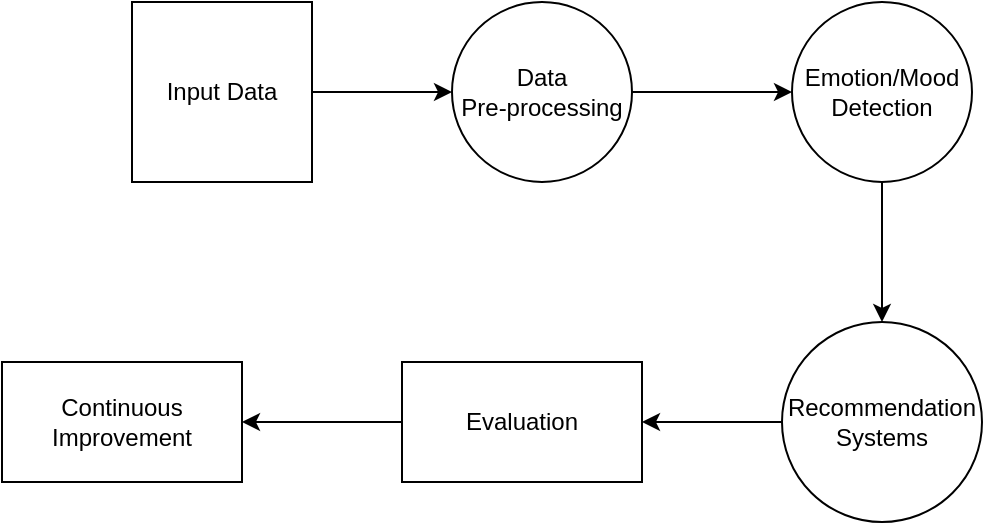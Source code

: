 <mxfile version="20.8.1" type="github">
  <diagram name="Page-1" id="c7558073-3199-34d8-9f00-42111426c3f3">
    <mxGraphModel dx="993" dy="1750" grid="1" gridSize="10" guides="1" tooltips="1" connect="1" arrows="1" fold="1" page="1" pageScale="1" pageWidth="826" pageHeight="1169" background="none" math="0" shadow="0">
      <root>
        <mxCell id="0" />
        <mxCell id="1" parent="0" />
        <mxCell id="yR9kll7ob9uXELskLd4u-98" value="" style="edgeStyle=orthogonalEdgeStyle;rounded=0;orthogonalLoop=1;jettySize=auto;html=1;" edge="1" parent="1" source="yR9kll7ob9uXELskLd4u-96" target="yR9kll7ob9uXELskLd4u-97">
          <mxGeometry relative="1" as="geometry" />
        </mxCell>
        <mxCell id="yR9kll7ob9uXELskLd4u-96" value="Input Data" style="whiteSpace=wrap;html=1;aspect=fixed;" vertex="1" parent="1">
          <mxGeometry x="90" y="-500" width="90" height="90" as="geometry" />
        </mxCell>
        <mxCell id="yR9kll7ob9uXELskLd4u-101" value="" style="edgeStyle=orthogonalEdgeStyle;rounded=0;orthogonalLoop=1;jettySize=auto;html=1;" edge="1" parent="1" source="yR9kll7ob9uXELskLd4u-97" target="yR9kll7ob9uXELskLd4u-100">
          <mxGeometry relative="1" as="geometry" />
        </mxCell>
        <mxCell id="yR9kll7ob9uXELskLd4u-97" value="Data&lt;br&gt;Pre-processing" style="ellipse;whiteSpace=wrap;html=1;aspect=fixed;" vertex="1" parent="1">
          <mxGeometry x="250" y="-500" width="90" height="90" as="geometry" />
        </mxCell>
        <mxCell id="yR9kll7ob9uXELskLd4u-104" value="" style="edgeStyle=orthogonalEdgeStyle;rounded=0;orthogonalLoop=1;jettySize=auto;html=1;" edge="1" parent="1" source="yR9kll7ob9uXELskLd4u-100" target="yR9kll7ob9uXELskLd4u-103">
          <mxGeometry relative="1" as="geometry" />
        </mxCell>
        <mxCell id="yR9kll7ob9uXELskLd4u-100" value="Emotion/Mood&lt;br&gt;Detection" style="ellipse;whiteSpace=wrap;html=1;aspect=fixed;" vertex="1" parent="1">
          <mxGeometry x="420" y="-500" width="90" height="90" as="geometry" />
        </mxCell>
        <mxCell id="yR9kll7ob9uXELskLd4u-106" value="" style="edgeStyle=orthogonalEdgeStyle;rounded=0;orthogonalLoop=1;jettySize=auto;html=1;" edge="1" parent="1" source="yR9kll7ob9uXELskLd4u-103" target="yR9kll7ob9uXELskLd4u-105">
          <mxGeometry relative="1" as="geometry" />
        </mxCell>
        <mxCell id="yR9kll7ob9uXELskLd4u-103" value="Recommendation&lt;br&gt;Systems" style="ellipse;whiteSpace=wrap;html=1;aspect=fixed;" vertex="1" parent="1">
          <mxGeometry x="415" y="-340" width="100" height="100" as="geometry" />
        </mxCell>
        <mxCell id="yR9kll7ob9uXELskLd4u-108" value="" style="edgeStyle=orthogonalEdgeStyle;rounded=0;orthogonalLoop=1;jettySize=auto;html=1;" edge="1" parent="1" source="yR9kll7ob9uXELskLd4u-105" target="yR9kll7ob9uXELskLd4u-107">
          <mxGeometry relative="1" as="geometry" />
        </mxCell>
        <mxCell id="yR9kll7ob9uXELskLd4u-105" value="Evaluation" style="whiteSpace=wrap;html=1;" vertex="1" parent="1">
          <mxGeometry x="225" y="-320" width="120" height="60" as="geometry" />
        </mxCell>
        <mxCell id="yR9kll7ob9uXELskLd4u-107" value="Continuous Improvement" style="whiteSpace=wrap;html=1;" vertex="1" parent="1">
          <mxGeometry x="25" y="-320" width="120" height="60" as="geometry" />
        </mxCell>
      </root>
    </mxGraphModel>
  </diagram>
</mxfile>
